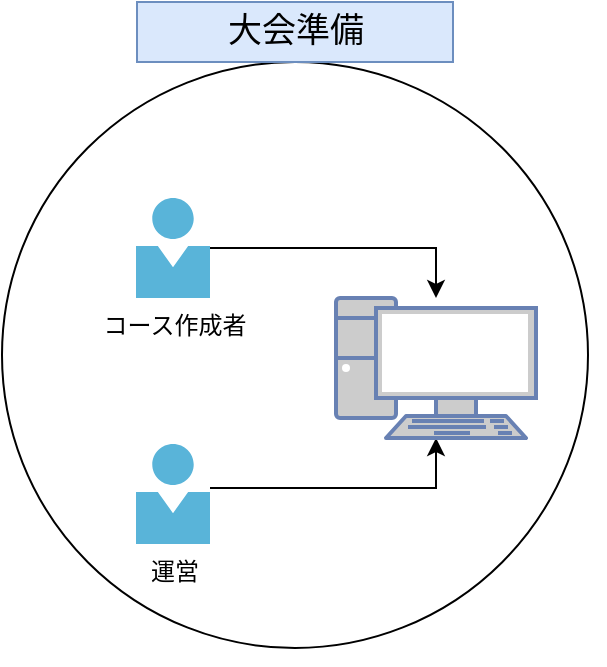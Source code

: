 <mxfile border="50" scale="3" compressed="false" locked="false" version="26.0.12">
  <diagram name="systemGaiyo" id="YmL12bMKpDGza6XwsDPr">
    <mxGraphModel dx="1988" dy="679" grid="0" gridSize="10" guides="1" tooltips="1" connect="1" arrows="1" fold="1" page="0" pageScale="1" pageWidth="827" pageHeight="1169" background="none" math="1" shadow="0">
      <root>
        <mxCell id="X5NqExCQtvZxIxQ7pmgY-0" />
        <mxCell id="1" parent="X5NqExCQtvZxIxQ7pmgY-0" />
        <mxCell id="AlTcTOnFtA8PbtLdYCW9-6" style="edgeStyle=orthogonalEdgeStyle;rounded=0;orthogonalLoop=1;jettySize=auto;html=1;" edge="1" parent="1" source="AlTcTOnFtA8PbtLdYCW9-4" target="AlTcTOnFtA8PbtLdYCW9-3">
          <mxGeometry relative="1" as="geometry">
            <Array as="points">
              <mxPoint x="-308" y="588" />
              <mxPoint x="-308" y="588" />
            </Array>
          </mxGeometry>
        </mxCell>
        <mxCell id="AlTcTOnFtA8PbtLdYCW9-7" style="edgeStyle=orthogonalEdgeStyle;rounded=0;orthogonalLoop=1;jettySize=auto;html=1;exitX=0.5;exitY=1;exitDx=0;exitDy=0;" edge="1" parent="1" source="AlTcTOnFtA8PbtLdYCW9-4" target="AlTcTOnFtA8PbtLdYCW9-4">
          <mxGeometry relative="1" as="geometry">
            <mxPoint x="-252" y="483" as="targetPoint" />
          </mxGeometry>
        </mxCell>
        <mxCell id="AlTcTOnFtA8PbtLdYCW9-4" value="" style="ellipse;whiteSpace=wrap;html=1;aspect=fixed;" vertex="1" parent="1">
          <mxGeometry x="-488" y="335" width="293" height="293" as="geometry" />
        </mxCell>
        <mxCell id="AlTcTOnFtA8PbtLdYCW9-10" value="" style="edgeStyle=orthogonalEdgeStyle;rounded=0;orthogonalLoop=1;jettySize=auto;html=1;" edge="1" parent="1" source="AlTcTOnFtA8PbtLdYCW9-1" target="AlTcTOnFtA8PbtLdYCW9-3">
          <mxGeometry relative="1" as="geometry">
            <Array as="points">
              <mxPoint x="-271" y="428" />
            </Array>
          </mxGeometry>
        </mxCell>
        <mxCell id="AlTcTOnFtA8PbtLdYCW9-1" value="コース作成者" style="image;sketch=0;aspect=fixed;html=1;points=[];align=center;fontSize=12;image=img/lib/mscae/Person.svg;imageBackground=default;fillStyle=auto;" vertex="1" parent="1">
          <mxGeometry x="-421" y="403" width="37" height="50" as="geometry" />
        </mxCell>
        <mxCell id="AlTcTOnFtA8PbtLdYCW9-9" style="edgeStyle=orthogonalEdgeStyle;rounded=0;orthogonalLoop=1;jettySize=auto;html=1;" edge="1" parent="1" source="AlTcTOnFtA8PbtLdYCW9-2" target="AlTcTOnFtA8PbtLdYCW9-3">
          <mxGeometry relative="1" as="geometry">
            <Array as="points">
              <mxPoint x="-271" y="548" />
            </Array>
          </mxGeometry>
        </mxCell>
        <mxCell id="AlTcTOnFtA8PbtLdYCW9-2" value="運営" style="image;sketch=0;aspect=fixed;html=1;points=[];align=center;fontSize=12;image=img/lib/mscae/Person.svg;imageBackground=default;fillStyle=auto;fillColor=light-dark(#FF56E2,var(--ge-dark-color, #121212));" vertex="1" parent="1">
          <mxGeometry x="-421" y="526" width="37" height="50" as="geometry" />
        </mxCell>
        <mxCell id="AlTcTOnFtA8PbtLdYCW9-3" value="" style="fontColor=#0066CC;verticalAlign=top;verticalLabelPosition=bottom;labelPosition=center;align=center;html=1;outlineConnect=0;fillColor=#CCCCCC;strokeColor=#6881B3;gradientColor=none;gradientDirection=north;strokeWidth=2;shape=mxgraph.networks.pc;" vertex="1" parent="1">
          <mxGeometry x="-321" y="453" width="100" height="70" as="geometry" />
        </mxCell>
        <mxCell id="AlTcTOnFtA8PbtLdYCW9-11" value="大会準備" style="text;html=1;align=center;verticalAlign=middle;whiteSpace=wrap;rounded=0;fillColor=#dae8fc;strokeColor=#6c8ebf;fontSize=17;" vertex="1" parent="1">
          <mxGeometry x="-420.5" y="305" width="158" height="30" as="geometry" />
        </mxCell>
      </root>
    </mxGraphModel>
  </diagram>
</mxfile>
